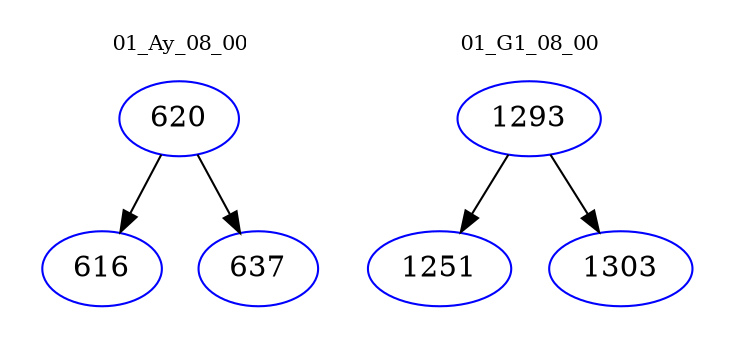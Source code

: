 digraph{
subgraph cluster_0 {
color = white
label = "01_Ay_08_00";
fontsize=10;
T0_620 [label="620", color="blue"]
T0_620 -> T0_616 [color="black"]
T0_616 [label="616", color="blue"]
T0_620 -> T0_637 [color="black"]
T0_637 [label="637", color="blue"]
}
subgraph cluster_1 {
color = white
label = "01_G1_08_00";
fontsize=10;
T1_1293 [label="1293", color="blue"]
T1_1293 -> T1_1251 [color="black"]
T1_1251 [label="1251", color="blue"]
T1_1293 -> T1_1303 [color="black"]
T1_1303 [label="1303", color="blue"]
}
}
